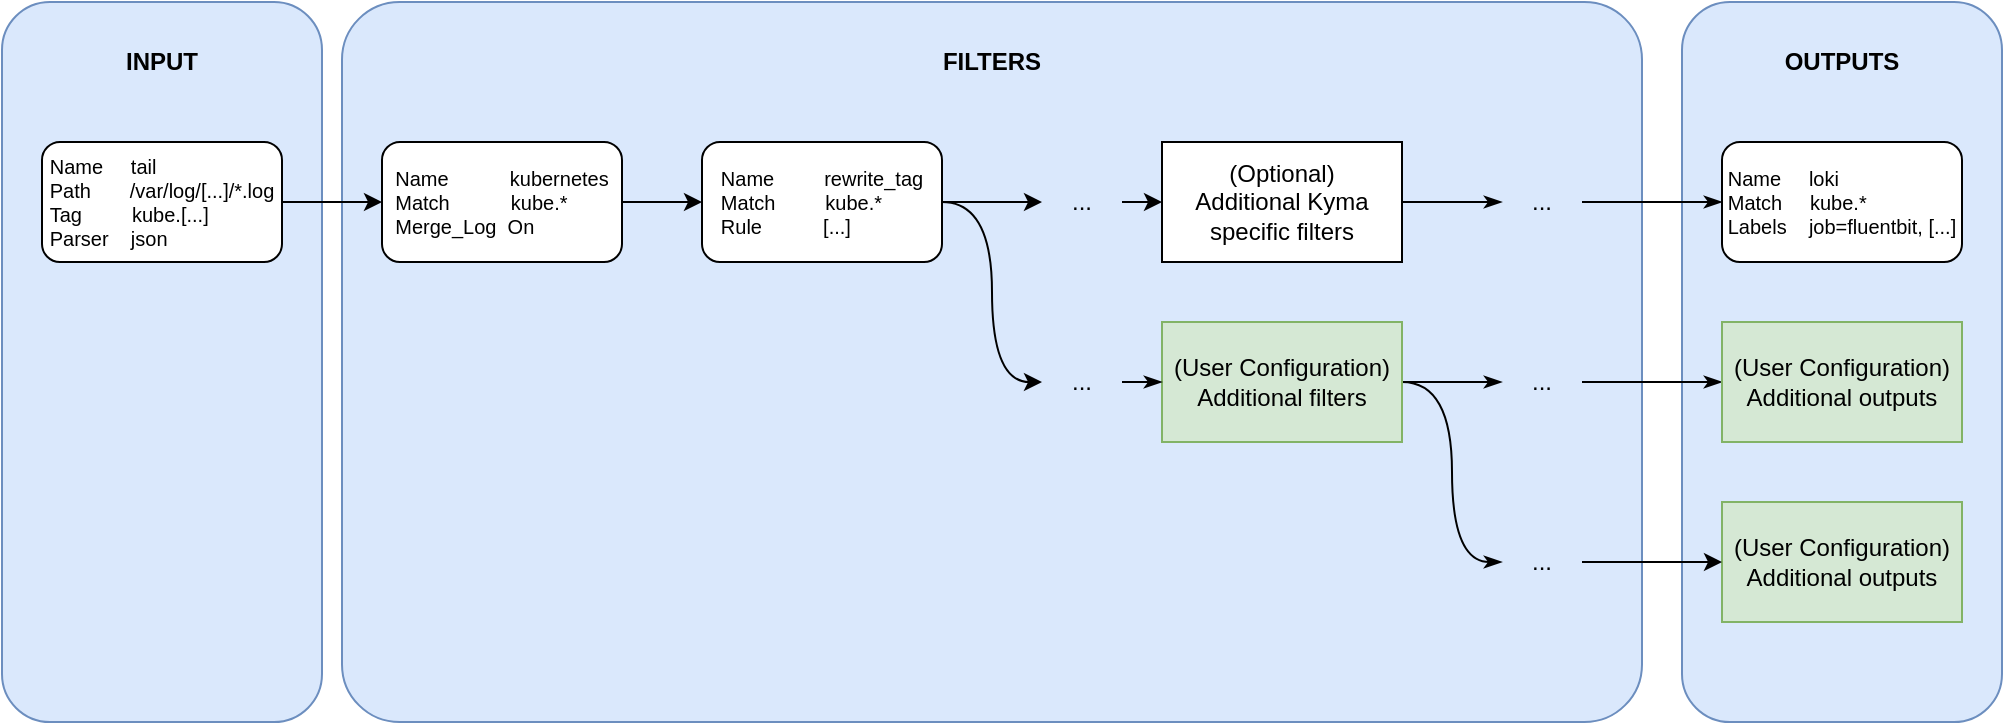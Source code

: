 <mxfile version="14.6.13" type="device"><diagram id="wJMhayKTUp5HXE2cu09O" name="Page-1"><mxGraphModel dx="1213" dy="852" grid="1" gridSize="10" guides="1" tooltips="1" connect="1" arrows="1" fold="1" page="1" pageScale="1" pageWidth="827" pageHeight="1169" math="0" shadow="0"><root><mxCell id="0"/><mxCell id="1" parent="0"/><mxCell id="9271_bjpZl3dca-yWAHo-31" value="" style="rounded=1;whiteSpace=wrap;html=1;fillColor=#dae8fc;strokeColor=#6c8ebf;" vertex="1" parent="1"><mxGeometry x="870" y="200" width="160" height="360" as="geometry"/></mxCell><mxCell id="9271_bjpZl3dca-yWAHo-30" value="" style="rounded=1;whiteSpace=wrap;html=1;comic=0;treeMoving=0;glass=0;autosize=0;arcSize=8;fillColor=#dae8fc;strokeColor=#6c8ebf;" vertex="1" parent="1"><mxGeometry x="200" y="200" width="650" height="360" as="geometry"/></mxCell><mxCell id="9271_bjpZl3dca-yWAHo-29" value="" style="rounded=1;whiteSpace=wrap;html=1;fillColor=#dae8fc;strokeColor=#6c8ebf;" vertex="1" parent="1"><mxGeometry x="30" y="200" width="160" height="360" as="geometry"/></mxCell><mxCell id="9271_bjpZl3dca-yWAHo-7" style="edgeStyle=orthogonalEdgeStyle;rounded=0;orthogonalLoop=1;jettySize=auto;html=1;exitX=1;exitY=0.5;exitDx=0;exitDy=0;entryX=0;entryY=0.5;entryDx=0;entryDy=0;" edge="1" parent="1" source="9271_bjpZl3dca-yWAHo-1" target="9271_bjpZl3dca-yWAHo-2"><mxGeometry relative="1" as="geometry"/></mxCell><mxCell id="9271_bjpZl3dca-yWAHo-1" value="&lt;div style=&quot;text-align: justify ; font-size: 10px&quot;&gt;&lt;font style=&quot;font-size: 10px&quot;&gt;Name&amp;nbsp; &amp;nbsp; &amp;nbsp;tail&lt;/font&gt;&lt;/div&gt;&lt;div style=&quot;text-align: justify ; font-size: 10px&quot;&gt;&lt;font style=&quot;font-size: 10px&quot;&gt;Path&amp;nbsp; &amp;nbsp; &amp;nbsp; &amp;nbsp;/var/log/[...]/*.log&lt;/font&gt;&lt;/div&gt;&lt;div style=&quot;text-align: justify ; font-size: 10px&quot;&gt;&lt;font style=&quot;font-size: 10px&quot;&gt;Tag&amp;nbsp; &amp;nbsp; &amp;nbsp; &amp;nbsp; &amp;nbsp;kube.[...]&lt;/font&gt;&lt;/div&gt;&lt;div style=&quot;text-align: justify ; font-size: 10px&quot;&gt;&lt;font style=&quot;font-size: 10px&quot;&gt;Parser&amp;nbsp; &amp;nbsp; json&amp;nbsp;&lt;/font&gt;&lt;/div&gt;" style="rounded=1;whiteSpace=wrap;html=1;" vertex="1" parent="1"><mxGeometry x="50" y="270" width="120" height="60" as="geometry"/></mxCell><mxCell id="9271_bjpZl3dca-yWAHo-8" style="edgeStyle=orthogonalEdgeStyle;rounded=0;orthogonalLoop=1;jettySize=auto;html=1;exitX=1;exitY=0.5;exitDx=0;exitDy=0;entryX=0;entryY=0.5;entryDx=0;entryDy=0;" edge="1" parent="1" source="9271_bjpZl3dca-yWAHo-2" target="9271_bjpZl3dca-yWAHo-3"><mxGeometry relative="1" as="geometry"/></mxCell><mxCell id="9271_bjpZl3dca-yWAHo-2" value="&lt;div style=&quot;text-align: justify ; font-size: 10px&quot;&gt;&lt;font style=&quot;font-size: 10px&quot;&gt;Name&amp;nbsp; &amp;nbsp; &amp;nbsp; &amp;nbsp; &amp;nbsp; &amp;nbsp;kubernetes&lt;/font&gt;&lt;/div&gt;&lt;div style=&quot;text-align: justify ; font-size: 10px&quot;&gt;&lt;font style=&quot;font-size: 10px&quot;&gt;Match&amp;nbsp; &amp;nbsp; &amp;nbsp; &amp;nbsp; &amp;nbsp; &amp;nbsp;kube.*&lt;/font&gt;&lt;/div&gt;&lt;div style=&quot;text-align: justify ; font-size: 10px&quot;&gt;&lt;font style=&quot;font-size: 10px&quot;&gt;Merge_Log&amp;nbsp; On&lt;/font&gt;&lt;/div&gt;" style="rounded=1;whiteSpace=wrap;html=1;" vertex="1" parent="1"><mxGeometry x="220" y="270" width="120" height="60" as="geometry"/></mxCell><mxCell id="9271_bjpZl3dca-yWAHo-9" style="edgeStyle=orthogonalEdgeStyle;rounded=0;orthogonalLoop=1;jettySize=auto;html=1;exitX=1;exitY=0.5;exitDx=0;exitDy=0;entryX=0;entryY=0.5;entryDx=0;entryDy=0;" edge="1" parent="1" source="9271_bjpZl3dca-yWAHo-3" target="9271_bjpZl3dca-yWAHo-12"><mxGeometry relative="1" as="geometry"><mxPoint x="550" y="300" as="targetPoint"/></mxGeometry></mxCell><mxCell id="9271_bjpZl3dca-yWAHo-10" style="edgeStyle=orthogonalEdgeStyle;orthogonalLoop=1;jettySize=auto;html=1;exitX=1;exitY=0.5;exitDx=0;exitDy=0;curved=1;entryX=0;entryY=0.5;entryDx=0;entryDy=0;" edge="1" parent="1" source="9271_bjpZl3dca-yWAHo-3" target="9271_bjpZl3dca-yWAHo-11"><mxGeometry relative="1" as="geometry"><mxPoint x="580" y="390" as="targetPoint"/></mxGeometry></mxCell><mxCell id="9271_bjpZl3dca-yWAHo-3" value="&lt;div style=&quot;text-align: justify ; font-size: 10px&quot;&gt;&lt;font style=&quot;font-size: 10px&quot;&gt;Name&amp;nbsp; &amp;nbsp; &amp;nbsp; &amp;nbsp; &amp;nbsp;rewrite_tag&lt;/font&gt;&lt;/div&gt;&lt;div style=&quot;text-align: justify ; font-size: 10px&quot;&gt;&lt;font style=&quot;font-size: 10px&quot;&gt;Match&amp;nbsp; &amp;nbsp; &amp;nbsp; &amp;nbsp; &amp;nbsp;kube.*&lt;/font&gt;&lt;/div&gt;&lt;div style=&quot;text-align: justify ; font-size: 10px&quot;&gt;&lt;font style=&quot;font-size: 10px&quot;&gt;Rule&amp;nbsp; &amp;nbsp; &amp;nbsp; &amp;nbsp; &amp;nbsp; &amp;nbsp;[...]&lt;/font&gt;&lt;/div&gt;" style="rounded=1;whiteSpace=wrap;html=1;" vertex="1" parent="1"><mxGeometry x="380" y="270" width="120" height="60" as="geometry"/></mxCell><mxCell id="9271_bjpZl3dca-yWAHo-25" style="edgeStyle=orthogonalEdgeStyle;curved=1;orthogonalLoop=1;jettySize=auto;html=1;exitX=1;exitY=0.5;exitDx=0;exitDy=0;entryX=0;entryY=0.5;entryDx=0;entryDy=0;endArrow=classicThin;endFill=1;" edge="1" parent="1" source="9271_bjpZl3dca-yWAHo-4" target="9271_bjpZl3dca-yWAHo-13"><mxGeometry relative="1" as="geometry"/></mxCell><mxCell id="9271_bjpZl3dca-yWAHo-4" value="(Optional)&lt;br&gt;Additional Kyma specific filters" style="rounded=0;whiteSpace=wrap;html=1;" vertex="1" parent="1"><mxGeometry x="610" y="270" width="120" height="60" as="geometry"/></mxCell><mxCell id="9271_bjpZl3dca-yWAHo-5" value="&lt;div style=&quot;text-align: justify ; font-size: 10px&quot;&gt;&lt;font style=&quot;font-size: 10px&quot;&gt;Name&amp;nbsp; &amp;nbsp; &amp;nbsp;loki&lt;/font&gt;&lt;/div&gt;&lt;div style=&quot;text-align: justify ; font-size: 10px&quot;&gt;&lt;font style=&quot;font-size: 10px&quot;&gt;Match&amp;nbsp; &amp;nbsp; &amp;nbsp;kube.*&lt;/font&gt;&lt;/div&gt;&lt;div style=&quot;text-align: justify ; font-size: 10px&quot;&gt;&lt;font style=&quot;font-size: 10px&quot;&gt;Labels&amp;nbsp; &amp;nbsp; job=fluentbit, [...]&lt;/font&gt;&lt;/div&gt;" style="rounded=1;whiteSpace=wrap;html=1;" vertex="1" parent="1"><mxGeometry x="890" y="270" width="120" height="60" as="geometry"/></mxCell><mxCell id="9271_bjpZl3dca-yWAHo-19" style="edgeStyle=orthogonalEdgeStyle;curved=1;orthogonalLoop=1;jettySize=auto;html=1;exitX=1;exitY=0.5;exitDx=0;exitDy=0;entryX=0;entryY=0.5;entryDx=0;entryDy=0;endArrow=classicThin;endFill=1;" edge="1" parent="1" source="9271_bjpZl3dca-yWAHo-6" target="9271_bjpZl3dca-yWAHo-17"><mxGeometry relative="1" as="geometry"/></mxCell><mxCell id="9271_bjpZl3dca-yWAHo-27" style="edgeStyle=orthogonalEdgeStyle;curved=1;orthogonalLoop=1;jettySize=auto;html=1;exitX=1;exitY=0.5;exitDx=0;exitDy=0;entryX=0;entryY=0.5;entryDx=0;entryDy=0;endArrow=classicThin;endFill=1;" edge="1" parent="1" source="9271_bjpZl3dca-yWAHo-6" target="9271_bjpZl3dca-yWAHo-14"><mxGeometry relative="1" as="geometry"/></mxCell><mxCell id="9271_bjpZl3dca-yWAHo-6" value="(User Configuration)&lt;br&gt;Additional filters" style="rounded=0;whiteSpace=wrap;html=1;fillColor=#d5e8d4;strokeColor=#82b366;" vertex="1" parent="1"><mxGeometry x="610" y="360" width="120" height="60" as="geometry"/></mxCell><mxCell id="9271_bjpZl3dca-yWAHo-23" style="edgeStyle=orthogonalEdgeStyle;curved=1;orthogonalLoop=1;jettySize=auto;html=1;exitX=1;exitY=0.5;exitDx=0;exitDy=0;entryX=0;entryY=0.5;entryDx=0;entryDy=0;endArrow=classicThin;endFill=1;" edge="1" parent="1" source="9271_bjpZl3dca-yWAHo-11" target="9271_bjpZl3dca-yWAHo-6"><mxGeometry relative="1" as="geometry"/></mxCell><mxCell id="9271_bjpZl3dca-yWAHo-11" value="..." style="text;html=1;strokeColor=none;fillColor=none;align=center;verticalAlign=middle;whiteSpace=wrap;rounded=0;" vertex="1" parent="1"><mxGeometry x="550" y="380" width="40" height="20" as="geometry"/></mxCell><mxCell id="9271_bjpZl3dca-yWAHo-22" style="edgeStyle=orthogonalEdgeStyle;curved=1;orthogonalLoop=1;jettySize=auto;html=1;exitX=1;exitY=0.5;exitDx=0;exitDy=0;entryX=0;entryY=0.5;entryDx=0;entryDy=0;endArrow=classic;endFill=1;" edge="1" parent="1" source="9271_bjpZl3dca-yWAHo-12" target="9271_bjpZl3dca-yWAHo-4"><mxGeometry relative="1" as="geometry"/></mxCell><mxCell id="9271_bjpZl3dca-yWAHo-12" value="..." style="text;html=1;strokeColor=none;fillColor=none;align=center;verticalAlign=middle;whiteSpace=wrap;rounded=0;" vertex="1" parent="1"><mxGeometry x="550" y="290" width="40" height="20" as="geometry"/></mxCell><mxCell id="9271_bjpZl3dca-yWAHo-26" style="edgeStyle=orthogonalEdgeStyle;curved=1;orthogonalLoop=1;jettySize=auto;html=1;exitX=1;exitY=0.5;exitDx=0;exitDy=0;entryX=0;entryY=0.5;entryDx=0;entryDy=0;endArrow=classicThin;endFill=1;" edge="1" parent="1" source="9271_bjpZl3dca-yWAHo-13" target="9271_bjpZl3dca-yWAHo-5"><mxGeometry relative="1" as="geometry"/></mxCell><mxCell id="9271_bjpZl3dca-yWAHo-13" value="..." style="text;html=1;strokeColor=none;fillColor=none;align=center;verticalAlign=middle;whiteSpace=wrap;rounded=0;" vertex="1" parent="1"><mxGeometry x="780" y="290" width="40" height="20" as="geometry"/></mxCell><mxCell id="9271_bjpZl3dca-yWAHo-28" style="edgeStyle=orthogonalEdgeStyle;curved=1;orthogonalLoop=1;jettySize=auto;html=1;exitX=1;exitY=0.5;exitDx=0;exitDy=0;entryX=0;entryY=0.5;entryDx=0;entryDy=0;endArrow=classicThin;endFill=1;" edge="1" parent="1" source="9271_bjpZl3dca-yWAHo-14" target="9271_bjpZl3dca-yWAHo-15"><mxGeometry relative="1" as="geometry"/></mxCell><mxCell id="9271_bjpZl3dca-yWAHo-14" value="..." style="text;html=1;strokeColor=none;fillColor=none;align=center;verticalAlign=middle;whiteSpace=wrap;rounded=0;" vertex="1" parent="1"><mxGeometry x="780" y="380" width="40" height="20" as="geometry"/></mxCell><mxCell id="9271_bjpZl3dca-yWAHo-15" value="(User Configuration)&lt;br&gt;Additional outputs" style="rounded=0;whiteSpace=wrap;html=1;fillColor=#d5e8d4;strokeColor=#82b366;" vertex="1" parent="1"><mxGeometry x="890" y="360" width="120" height="60" as="geometry"/></mxCell><mxCell id="9271_bjpZl3dca-yWAHo-16" value="&lt;span&gt;(User Configuration)&lt;/span&gt;&lt;br&gt;&lt;span&gt;Additional outputs&lt;/span&gt;" style="rounded=0;whiteSpace=wrap;html=1;fillColor=#d5e8d4;strokeColor=#82b366;" vertex="1" parent="1"><mxGeometry x="890" y="450" width="120" height="60" as="geometry"/></mxCell><mxCell id="9271_bjpZl3dca-yWAHo-21" style="edgeStyle=orthogonalEdgeStyle;curved=1;orthogonalLoop=1;jettySize=auto;html=1;exitX=1;exitY=0.5;exitDx=0;exitDy=0;entryX=0;entryY=0.5;entryDx=0;entryDy=0;" edge="1" parent="1" source="9271_bjpZl3dca-yWAHo-17" target="9271_bjpZl3dca-yWAHo-16"><mxGeometry relative="1" as="geometry"/></mxCell><mxCell id="9271_bjpZl3dca-yWAHo-17" value="..." style="text;html=1;strokeColor=none;fillColor=none;align=center;verticalAlign=middle;whiteSpace=wrap;rounded=0;" vertex="1" parent="1"><mxGeometry x="780" y="470" width="40" height="20" as="geometry"/></mxCell><mxCell id="9271_bjpZl3dca-yWAHo-32" value="INPUT" style="text;html=1;strokeColor=none;fillColor=none;align=center;verticalAlign=middle;whiteSpace=wrap;rounded=0;glass=0;comic=0;fontStyle=1" vertex="1" parent="1"><mxGeometry x="50" y="210" width="120" height="40" as="geometry"/></mxCell><mxCell id="9271_bjpZl3dca-yWAHo-33" value="FILTERS" style="text;html=1;strokeColor=none;fillColor=none;align=center;verticalAlign=middle;whiteSpace=wrap;rounded=0;glass=0;comic=0;fontStyle=1" vertex="1" parent="1"><mxGeometry x="465" y="210" width="120" height="40" as="geometry"/></mxCell><mxCell id="9271_bjpZl3dca-yWAHo-34" value="OUTPUTS" style="text;html=1;strokeColor=none;fillColor=none;align=center;verticalAlign=middle;whiteSpace=wrap;rounded=0;glass=0;comic=0;fontStyle=1" vertex="1" parent="1"><mxGeometry x="890" y="210" width="120" height="40" as="geometry"/></mxCell></root></mxGraphModel></diagram></mxfile>